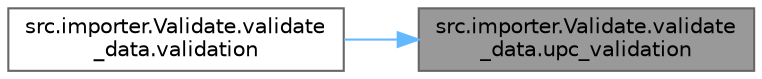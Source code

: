 digraph "src.importer.Validate.validate_data.upc_validation"
{
 // LATEX_PDF_SIZE
  bgcolor="transparent";
  edge [fontname=Helvetica,fontsize=10,labelfontname=Helvetica,labelfontsize=10];
  node [fontname=Helvetica,fontsize=10,shape=box,height=0.2,width=0.4];
  rankdir="RL";
  Node1 [id="Node000001",label="src.importer.Validate.validate\l_data.upc_validation",height=0.2,width=0.4,color="gray40", fillcolor="grey60", style="filled", fontcolor="black",tooltip=" "];
  Node1 -> Node2 [id="edge1_Node000001_Node000002",dir="back",color="steelblue1",style="solid",tooltip=" "];
  Node2 [id="Node000002",label="src.importer.Validate.validate\l_data.validation",height=0.2,width=0.4,color="grey40", fillcolor="white", style="filled",URL="$classsrc_1_1importer_1_1_validate_1_1validate__data.html#a0762c0d5f249d24f8ad52417c404dfdd",tooltip=" "];
}
